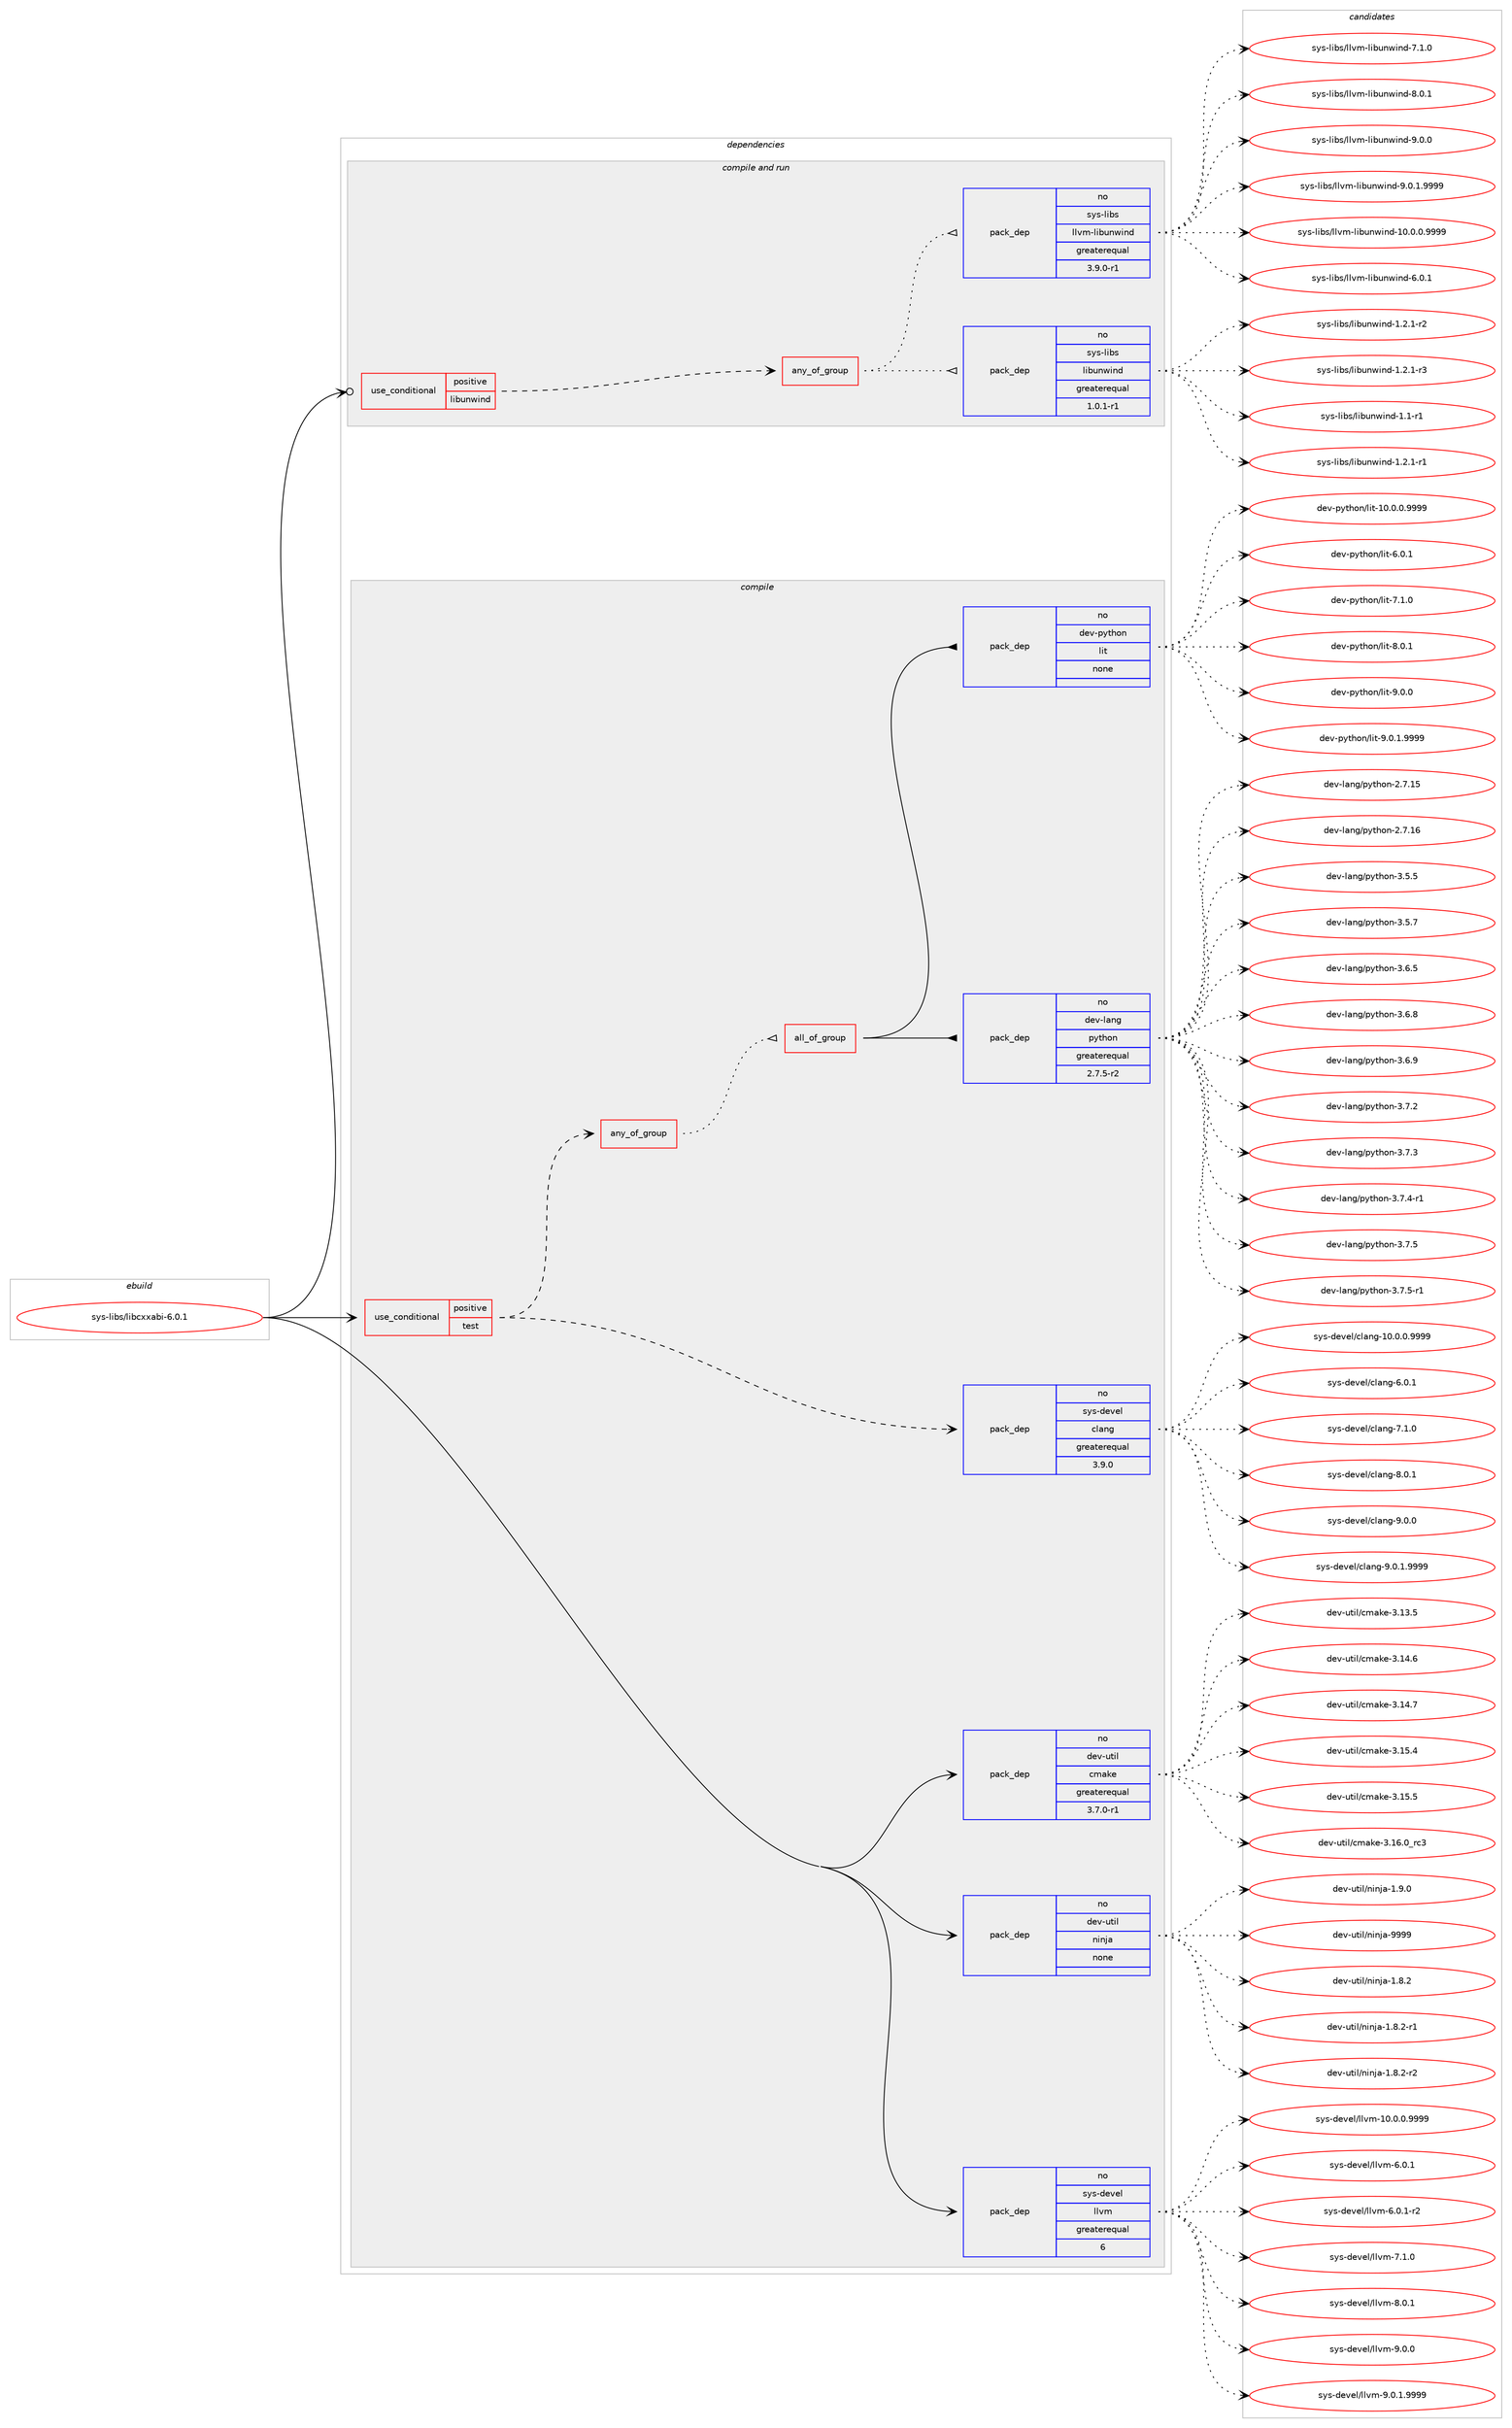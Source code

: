 digraph prolog {

# *************
# Graph options
# *************

newrank=true;
concentrate=true;
compound=true;
graph [rankdir=LR,fontname=Helvetica,fontsize=10,ranksep=1.5];#, ranksep=2.5, nodesep=0.2];
edge  [arrowhead=vee];
node  [fontname=Helvetica,fontsize=10];

# **********
# The ebuild
# **********

subgraph cluster_leftcol {
color=gray;
rank=same;
label=<<i>ebuild</i>>;
id [label="sys-libs/libcxxabi-6.0.1", color=red, width=4, href="../sys-libs/libcxxabi-6.0.1.svg"];
}

# ****************
# The dependencies
# ****************

subgraph cluster_midcol {
color=gray;
label=<<i>dependencies</i>>;
subgraph cluster_compile {
fillcolor="#eeeeee";
style=filled;
label=<<i>compile</i>>;
subgraph cond215718 {
dependency897772 [label=<<TABLE BORDER="0" CELLBORDER="1" CELLSPACING="0" CELLPADDING="4"><TR><TD ROWSPAN="3" CELLPADDING="10">use_conditional</TD></TR><TR><TD>positive</TD></TR><TR><TD>test</TD></TR></TABLE>>, shape=none, color=red];
subgraph pack666291 {
dependency897773 [label=<<TABLE BORDER="0" CELLBORDER="1" CELLSPACING="0" CELLPADDING="4" WIDTH="220"><TR><TD ROWSPAN="6" CELLPADDING="30">pack_dep</TD></TR><TR><TD WIDTH="110">no</TD></TR><TR><TD>sys-devel</TD></TR><TR><TD>clang</TD></TR><TR><TD>greaterequal</TD></TR><TR><TD>3.9.0</TD></TR></TABLE>>, shape=none, color=blue];
}
dependency897772:e -> dependency897773:w [weight=20,style="dashed",arrowhead="vee"];
subgraph any15214 {
dependency897774 [label=<<TABLE BORDER="0" CELLBORDER="1" CELLSPACING="0" CELLPADDING="4"><TR><TD CELLPADDING="10">any_of_group</TD></TR></TABLE>>, shape=none, color=red];subgraph all552 {
dependency897775 [label=<<TABLE BORDER="0" CELLBORDER="1" CELLSPACING="0" CELLPADDING="4"><TR><TD CELLPADDING="10">all_of_group</TD></TR></TABLE>>, shape=none, color=red];subgraph pack666292 {
dependency897776 [label=<<TABLE BORDER="0" CELLBORDER="1" CELLSPACING="0" CELLPADDING="4" WIDTH="220"><TR><TD ROWSPAN="6" CELLPADDING="30">pack_dep</TD></TR><TR><TD WIDTH="110">no</TD></TR><TR><TD>dev-lang</TD></TR><TR><TD>python</TD></TR><TR><TD>greaterequal</TD></TR><TR><TD>2.7.5-r2</TD></TR></TABLE>>, shape=none, color=blue];
}
dependency897775:e -> dependency897776:w [weight=20,style="solid",arrowhead="inv"];
subgraph pack666293 {
dependency897777 [label=<<TABLE BORDER="0" CELLBORDER="1" CELLSPACING="0" CELLPADDING="4" WIDTH="220"><TR><TD ROWSPAN="6" CELLPADDING="30">pack_dep</TD></TR><TR><TD WIDTH="110">no</TD></TR><TR><TD>dev-python</TD></TR><TR><TD>lit</TD></TR><TR><TD>none</TD></TR><TR><TD></TD></TR></TABLE>>, shape=none, color=blue];
}
dependency897775:e -> dependency897777:w [weight=20,style="solid",arrowhead="inv"];
}
dependency897774:e -> dependency897775:w [weight=20,style="dotted",arrowhead="oinv"];
}
dependency897772:e -> dependency897774:w [weight=20,style="dashed",arrowhead="vee"];
}
id:e -> dependency897772:w [weight=20,style="solid",arrowhead="vee"];
subgraph pack666294 {
dependency897778 [label=<<TABLE BORDER="0" CELLBORDER="1" CELLSPACING="0" CELLPADDING="4" WIDTH="220"><TR><TD ROWSPAN="6" CELLPADDING="30">pack_dep</TD></TR><TR><TD WIDTH="110">no</TD></TR><TR><TD>dev-util</TD></TR><TR><TD>cmake</TD></TR><TR><TD>greaterequal</TD></TR><TR><TD>3.7.0-r1</TD></TR></TABLE>>, shape=none, color=blue];
}
id:e -> dependency897778:w [weight=20,style="solid",arrowhead="vee"];
subgraph pack666295 {
dependency897779 [label=<<TABLE BORDER="0" CELLBORDER="1" CELLSPACING="0" CELLPADDING="4" WIDTH="220"><TR><TD ROWSPAN="6" CELLPADDING="30">pack_dep</TD></TR><TR><TD WIDTH="110">no</TD></TR><TR><TD>dev-util</TD></TR><TR><TD>ninja</TD></TR><TR><TD>none</TD></TR><TR><TD></TD></TR></TABLE>>, shape=none, color=blue];
}
id:e -> dependency897779:w [weight=20,style="solid",arrowhead="vee"];
subgraph pack666296 {
dependency897780 [label=<<TABLE BORDER="0" CELLBORDER="1" CELLSPACING="0" CELLPADDING="4" WIDTH="220"><TR><TD ROWSPAN="6" CELLPADDING="30">pack_dep</TD></TR><TR><TD WIDTH="110">no</TD></TR><TR><TD>sys-devel</TD></TR><TR><TD>llvm</TD></TR><TR><TD>greaterequal</TD></TR><TR><TD>6</TD></TR></TABLE>>, shape=none, color=blue];
}
id:e -> dependency897780:w [weight=20,style="solid",arrowhead="vee"];
}
subgraph cluster_compileandrun {
fillcolor="#eeeeee";
style=filled;
label=<<i>compile and run</i>>;
subgraph cond215719 {
dependency897781 [label=<<TABLE BORDER="0" CELLBORDER="1" CELLSPACING="0" CELLPADDING="4"><TR><TD ROWSPAN="3" CELLPADDING="10">use_conditional</TD></TR><TR><TD>positive</TD></TR><TR><TD>libunwind</TD></TR></TABLE>>, shape=none, color=red];
subgraph any15215 {
dependency897782 [label=<<TABLE BORDER="0" CELLBORDER="1" CELLSPACING="0" CELLPADDING="4"><TR><TD CELLPADDING="10">any_of_group</TD></TR></TABLE>>, shape=none, color=red];subgraph pack666297 {
dependency897783 [label=<<TABLE BORDER="0" CELLBORDER="1" CELLSPACING="0" CELLPADDING="4" WIDTH="220"><TR><TD ROWSPAN="6" CELLPADDING="30">pack_dep</TD></TR><TR><TD WIDTH="110">no</TD></TR><TR><TD>sys-libs</TD></TR><TR><TD>libunwind</TD></TR><TR><TD>greaterequal</TD></TR><TR><TD>1.0.1-r1</TD></TR></TABLE>>, shape=none, color=blue];
}
dependency897782:e -> dependency897783:w [weight=20,style="dotted",arrowhead="oinv"];
subgraph pack666298 {
dependency897784 [label=<<TABLE BORDER="0" CELLBORDER="1" CELLSPACING="0" CELLPADDING="4" WIDTH="220"><TR><TD ROWSPAN="6" CELLPADDING="30">pack_dep</TD></TR><TR><TD WIDTH="110">no</TD></TR><TR><TD>sys-libs</TD></TR><TR><TD>llvm-libunwind</TD></TR><TR><TD>greaterequal</TD></TR><TR><TD>3.9.0-r1</TD></TR></TABLE>>, shape=none, color=blue];
}
dependency897782:e -> dependency897784:w [weight=20,style="dotted",arrowhead="oinv"];
}
dependency897781:e -> dependency897782:w [weight=20,style="dashed",arrowhead="vee"];
}
id:e -> dependency897781:w [weight=20,style="solid",arrowhead="odotvee"];
}
subgraph cluster_run {
fillcolor="#eeeeee";
style=filled;
label=<<i>run</i>>;
}
}

# **************
# The candidates
# **************

subgraph cluster_choices {
rank=same;
color=gray;
label=<<i>candidates</i>>;

subgraph choice666291 {
color=black;
nodesep=1;
choice11512111545100101118101108479910897110103454948464846484657575757 [label="sys-devel/clang-10.0.0.9999", color=red, width=4,href="../sys-devel/clang-10.0.0.9999.svg"];
choice11512111545100101118101108479910897110103455446484649 [label="sys-devel/clang-6.0.1", color=red, width=4,href="../sys-devel/clang-6.0.1.svg"];
choice11512111545100101118101108479910897110103455546494648 [label="sys-devel/clang-7.1.0", color=red, width=4,href="../sys-devel/clang-7.1.0.svg"];
choice11512111545100101118101108479910897110103455646484649 [label="sys-devel/clang-8.0.1", color=red, width=4,href="../sys-devel/clang-8.0.1.svg"];
choice11512111545100101118101108479910897110103455746484648 [label="sys-devel/clang-9.0.0", color=red, width=4,href="../sys-devel/clang-9.0.0.svg"];
choice115121115451001011181011084799108971101034557464846494657575757 [label="sys-devel/clang-9.0.1.9999", color=red, width=4,href="../sys-devel/clang-9.0.1.9999.svg"];
dependency897773:e -> choice11512111545100101118101108479910897110103454948464846484657575757:w [style=dotted,weight="100"];
dependency897773:e -> choice11512111545100101118101108479910897110103455446484649:w [style=dotted,weight="100"];
dependency897773:e -> choice11512111545100101118101108479910897110103455546494648:w [style=dotted,weight="100"];
dependency897773:e -> choice11512111545100101118101108479910897110103455646484649:w [style=dotted,weight="100"];
dependency897773:e -> choice11512111545100101118101108479910897110103455746484648:w [style=dotted,weight="100"];
dependency897773:e -> choice115121115451001011181011084799108971101034557464846494657575757:w [style=dotted,weight="100"];
}
subgraph choice666292 {
color=black;
nodesep=1;
choice10010111845108971101034711212111610411111045504655464953 [label="dev-lang/python-2.7.15", color=red, width=4,href="../dev-lang/python-2.7.15.svg"];
choice10010111845108971101034711212111610411111045504655464954 [label="dev-lang/python-2.7.16", color=red, width=4,href="../dev-lang/python-2.7.16.svg"];
choice100101118451089711010347112121116104111110455146534653 [label="dev-lang/python-3.5.5", color=red, width=4,href="../dev-lang/python-3.5.5.svg"];
choice100101118451089711010347112121116104111110455146534655 [label="dev-lang/python-3.5.7", color=red, width=4,href="../dev-lang/python-3.5.7.svg"];
choice100101118451089711010347112121116104111110455146544653 [label="dev-lang/python-3.6.5", color=red, width=4,href="../dev-lang/python-3.6.5.svg"];
choice100101118451089711010347112121116104111110455146544656 [label="dev-lang/python-3.6.8", color=red, width=4,href="../dev-lang/python-3.6.8.svg"];
choice100101118451089711010347112121116104111110455146544657 [label="dev-lang/python-3.6.9", color=red, width=4,href="../dev-lang/python-3.6.9.svg"];
choice100101118451089711010347112121116104111110455146554650 [label="dev-lang/python-3.7.2", color=red, width=4,href="../dev-lang/python-3.7.2.svg"];
choice100101118451089711010347112121116104111110455146554651 [label="dev-lang/python-3.7.3", color=red, width=4,href="../dev-lang/python-3.7.3.svg"];
choice1001011184510897110103471121211161041111104551465546524511449 [label="dev-lang/python-3.7.4-r1", color=red, width=4,href="../dev-lang/python-3.7.4-r1.svg"];
choice100101118451089711010347112121116104111110455146554653 [label="dev-lang/python-3.7.5", color=red, width=4,href="../dev-lang/python-3.7.5.svg"];
choice1001011184510897110103471121211161041111104551465546534511449 [label="dev-lang/python-3.7.5-r1", color=red, width=4,href="../dev-lang/python-3.7.5-r1.svg"];
dependency897776:e -> choice10010111845108971101034711212111610411111045504655464953:w [style=dotted,weight="100"];
dependency897776:e -> choice10010111845108971101034711212111610411111045504655464954:w [style=dotted,weight="100"];
dependency897776:e -> choice100101118451089711010347112121116104111110455146534653:w [style=dotted,weight="100"];
dependency897776:e -> choice100101118451089711010347112121116104111110455146534655:w [style=dotted,weight="100"];
dependency897776:e -> choice100101118451089711010347112121116104111110455146544653:w [style=dotted,weight="100"];
dependency897776:e -> choice100101118451089711010347112121116104111110455146544656:w [style=dotted,weight="100"];
dependency897776:e -> choice100101118451089711010347112121116104111110455146544657:w [style=dotted,weight="100"];
dependency897776:e -> choice100101118451089711010347112121116104111110455146554650:w [style=dotted,weight="100"];
dependency897776:e -> choice100101118451089711010347112121116104111110455146554651:w [style=dotted,weight="100"];
dependency897776:e -> choice1001011184510897110103471121211161041111104551465546524511449:w [style=dotted,weight="100"];
dependency897776:e -> choice100101118451089711010347112121116104111110455146554653:w [style=dotted,weight="100"];
dependency897776:e -> choice1001011184510897110103471121211161041111104551465546534511449:w [style=dotted,weight="100"];
}
subgraph choice666293 {
color=black;
nodesep=1;
choice1001011184511212111610411111047108105116454948464846484657575757 [label="dev-python/lit-10.0.0.9999", color=red, width=4,href="../dev-python/lit-10.0.0.9999.svg"];
choice1001011184511212111610411111047108105116455446484649 [label="dev-python/lit-6.0.1", color=red, width=4,href="../dev-python/lit-6.0.1.svg"];
choice1001011184511212111610411111047108105116455546494648 [label="dev-python/lit-7.1.0", color=red, width=4,href="../dev-python/lit-7.1.0.svg"];
choice1001011184511212111610411111047108105116455646484649 [label="dev-python/lit-8.0.1", color=red, width=4,href="../dev-python/lit-8.0.1.svg"];
choice1001011184511212111610411111047108105116455746484648 [label="dev-python/lit-9.0.0", color=red, width=4,href="../dev-python/lit-9.0.0.svg"];
choice10010111845112121116104111110471081051164557464846494657575757 [label="dev-python/lit-9.0.1.9999", color=red, width=4,href="../dev-python/lit-9.0.1.9999.svg"];
dependency897777:e -> choice1001011184511212111610411111047108105116454948464846484657575757:w [style=dotted,weight="100"];
dependency897777:e -> choice1001011184511212111610411111047108105116455446484649:w [style=dotted,weight="100"];
dependency897777:e -> choice1001011184511212111610411111047108105116455546494648:w [style=dotted,weight="100"];
dependency897777:e -> choice1001011184511212111610411111047108105116455646484649:w [style=dotted,weight="100"];
dependency897777:e -> choice1001011184511212111610411111047108105116455746484648:w [style=dotted,weight="100"];
dependency897777:e -> choice10010111845112121116104111110471081051164557464846494657575757:w [style=dotted,weight="100"];
}
subgraph choice666294 {
color=black;
nodesep=1;
choice1001011184511711610510847991099710710145514649514653 [label="dev-util/cmake-3.13.5", color=red, width=4,href="../dev-util/cmake-3.13.5.svg"];
choice1001011184511711610510847991099710710145514649524654 [label="dev-util/cmake-3.14.6", color=red, width=4,href="../dev-util/cmake-3.14.6.svg"];
choice1001011184511711610510847991099710710145514649524655 [label="dev-util/cmake-3.14.7", color=red, width=4,href="../dev-util/cmake-3.14.7.svg"];
choice1001011184511711610510847991099710710145514649534652 [label="dev-util/cmake-3.15.4", color=red, width=4,href="../dev-util/cmake-3.15.4.svg"];
choice1001011184511711610510847991099710710145514649534653 [label="dev-util/cmake-3.15.5", color=red, width=4,href="../dev-util/cmake-3.15.5.svg"];
choice1001011184511711610510847991099710710145514649544648951149951 [label="dev-util/cmake-3.16.0_rc3", color=red, width=4,href="../dev-util/cmake-3.16.0_rc3.svg"];
dependency897778:e -> choice1001011184511711610510847991099710710145514649514653:w [style=dotted,weight="100"];
dependency897778:e -> choice1001011184511711610510847991099710710145514649524654:w [style=dotted,weight="100"];
dependency897778:e -> choice1001011184511711610510847991099710710145514649524655:w [style=dotted,weight="100"];
dependency897778:e -> choice1001011184511711610510847991099710710145514649534652:w [style=dotted,weight="100"];
dependency897778:e -> choice1001011184511711610510847991099710710145514649534653:w [style=dotted,weight="100"];
dependency897778:e -> choice1001011184511711610510847991099710710145514649544648951149951:w [style=dotted,weight="100"];
}
subgraph choice666295 {
color=black;
nodesep=1;
choice100101118451171161051084711010511010697454946564650 [label="dev-util/ninja-1.8.2", color=red, width=4,href="../dev-util/ninja-1.8.2.svg"];
choice1001011184511711610510847110105110106974549465646504511449 [label="dev-util/ninja-1.8.2-r1", color=red, width=4,href="../dev-util/ninja-1.8.2-r1.svg"];
choice1001011184511711610510847110105110106974549465646504511450 [label="dev-util/ninja-1.8.2-r2", color=red, width=4,href="../dev-util/ninja-1.8.2-r2.svg"];
choice100101118451171161051084711010511010697454946574648 [label="dev-util/ninja-1.9.0", color=red, width=4,href="../dev-util/ninja-1.9.0.svg"];
choice1001011184511711610510847110105110106974557575757 [label="dev-util/ninja-9999", color=red, width=4,href="../dev-util/ninja-9999.svg"];
dependency897779:e -> choice100101118451171161051084711010511010697454946564650:w [style=dotted,weight="100"];
dependency897779:e -> choice1001011184511711610510847110105110106974549465646504511449:w [style=dotted,weight="100"];
dependency897779:e -> choice1001011184511711610510847110105110106974549465646504511450:w [style=dotted,weight="100"];
dependency897779:e -> choice100101118451171161051084711010511010697454946574648:w [style=dotted,weight="100"];
dependency897779:e -> choice1001011184511711610510847110105110106974557575757:w [style=dotted,weight="100"];
}
subgraph choice666296 {
color=black;
nodesep=1;
choice1151211154510010111810110847108108118109454948464846484657575757 [label="sys-devel/llvm-10.0.0.9999", color=red, width=4,href="../sys-devel/llvm-10.0.0.9999.svg"];
choice1151211154510010111810110847108108118109455446484649 [label="sys-devel/llvm-6.0.1", color=red, width=4,href="../sys-devel/llvm-6.0.1.svg"];
choice11512111545100101118101108471081081181094554464846494511450 [label="sys-devel/llvm-6.0.1-r2", color=red, width=4,href="../sys-devel/llvm-6.0.1-r2.svg"];
choice1151211154510010111810110847108108118109455546494648 [label="sys-devel/llvm-7.1.0", color=red, width=4,href="../sys-devel/llvm-7.1.0.svg"];
choice1151211154510010111810110847108108118109455646484649 [label="sys-devel/llvm-8.0.1", color=red, width=4,href="../sys-devel/llvm-8.0.1.svg"];
choice1151211154510010111810110847108108118109455746484648 [label="sys-devel/llvm-9.0.0", color=red, width=4,href="../sys-devel/llvm-9.0.0.svg"];
choice11512111545100101118101108471081081181094557464846494657575757 [label="sys-devel/llvm-9.0.1.9999", color=red, width=4,href="../sys-devel/llvm-9.0.1.9999.svg"];
dependency897780:e -> choice1151211154510010111810110847108108118109454948464846484657575757:w [style=dotted,weight="100"];
dependency897780:e -> choice1151211154510010111810110847108108118109455446484649:w [style=dotted,weight="100"];
dependency897780:e -> choice11512111545100101118101108471081081181094554464846494511450:w [style=dotted,weight="100"];
dependency897780:e -> choice1151211154510010111810110847108108118109455546494648:w [style=dotted,weight="100"];
dependency897780:e -> choice1151211154510010111810110847108108118109455646484649:w [style=dotted,weight="100"];
dependency897780:e -> choice1151211154510010111810110847108108118109455746484648:w [style=dotted,weight="100"];
dependency897780:e -> choice11512111545100101118101108471081081181094557464846494657575757:w [style=dotted,weight="100"];
}
subgraph choice666297 {
color=black;
nodesep=1;
choice11512111545108105981154710810598117110119105110100454946494511449 [label="sys-libs/libunwind-1.1-r1", color=red, width=4,href="../sys-libs/libunwind-1.1-r1.svg"];
choice115121115451081059811547108105981171101191051101004549465046494511449 [label="sys-libs/libunwind-1.2.1-r1", color=red, width=4,href="../sys-libs/libunwind-1.2.1-r1.svg"];
choice115121115451081059811547108105981171101191051101004549465046494511450 [label="sys-libs/libunwind-1.2.1-r2", color=red, width=4,href="../sys-libs/libunwind-1.2.1-r2.svg"];
choice115121115451081059811547108105981171101191051101004549465046494511451 [label="sys-libs/libunwind-1.2.1-r3", color=red, width=4,href="../sys-libs/libunwind-1.2.1-r3.svg"];
dependency897783:e -> choice11512111545108105981154710810598117110119105110100454946494511449:w [style=dotted,weight="100"];
dependency897783:e -> choice115121115451081059811547108105981171101191051101004549465046494511449:w [style=dotted,weight="100"];
dependency897783:e -> choice115121115451081059811547108105981171101191051101004549465046494511450:w [style=dotted,weight="100"];
dependency897783:e -> choice115121115451081059811547108105981171101191051101004549465046494511451:w [style=dotted,weight="100"];
}
subgraph choice666298 {
color=black;
nodesep=1;
choice1151211154510810598115471081081181094510810598117110119105110100454948464846484657575757 [label="sys-libs/llvm-libunwind-10.0.0.9999", color=red, width=4,href="../sys-libs/llvm-libunwind-10.0.0.9999.svg"];
choice1151211154510810598115471081081181094510810598117110119105110100455446484649 [label="sys-libs/llvm-libunwind-6.0.1", color=red, width=4,href="../sys-libs/llvm-libunwind-6.0.1.svg"];
choice1151211154510810598115471081081181094510810598117110119105110100455546494648 [label="sys-libs/llvm-libunwind-7.1.0", color=red, width=4,href="../sys-libs/llvm-libunwind-7.1.0.svg"];
choice1151211154510810598115471081081181094510810598117110119105110100455646484649 [label="sys-libs/llvm-libunwind-8.0.1", color=red, width=4,href="../sys-libs/llvm-libunwind-8.0.1.svg"];
choice1151211154510810598115471081081181094510810598117110119105110100455746484648 [label="sys-libs/llvm-libunwind-9.0.0", color=red, width=4,href="../sys-libs/llvm-libunwind-9.0.0.svg"];
choice11512111545108105981154710810811810945108105981171101191051101004557464846494657575757 [label="sys-libs/llvm-libunwind-9.0.1.9999", color=red, width=4,href="../sys-libs/llvm-libunwind-9.0.1.9999.svg"];
dependency897784:e -> choice1151211154510810598115471081081181094510810598117110119105110100454948464846484657575757:w [style=dotted,weight="100"];
dependency897784:e -> choice1151211154510810598115471081081181094510810598117110119105110100455446484649:w [style=dotted,weight="100"];
dependency897784:e -> choice1151211154510810598115471081081181094510810598117110119105110100455546494648:w [style=dotted,weight="100"];
dependency897784:e -> choice1151211154510810598115471081081181094510810598117110119105110100455646484649:w [style=dotted,weight="100"];
dependency897784:e -> choice1151211154510810598115471081081181094510810598117110119105110100455746484648:w [style=dotted,weight="100"];
dependency897784:e -> choice11512111545108105981154710810811810945108105981171101191051101004557464846494657575757:w [style=dotted,weight="100"];
}
}

}
